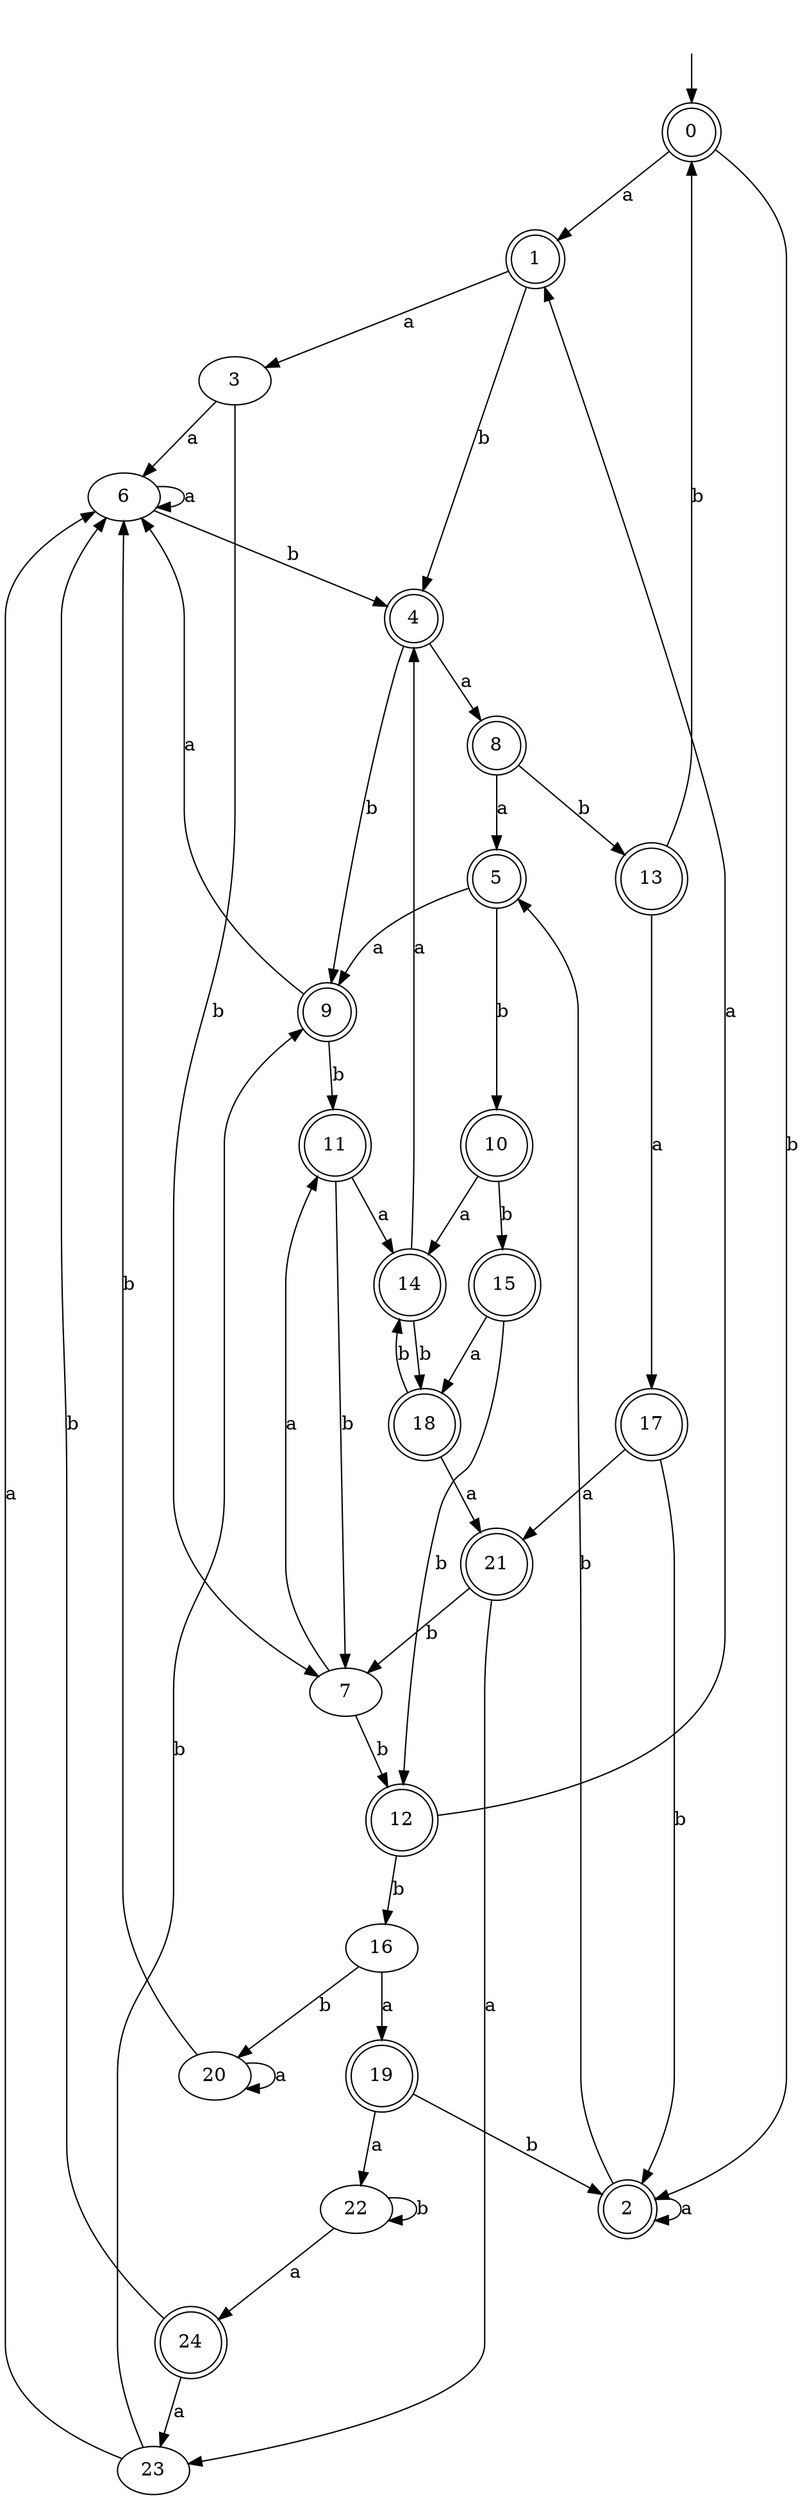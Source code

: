 digraph RandomDFA {
  __start0 [label="", shape=none];
  __start0 -> 0 [label=""];
  0 [shape=circle] [shape=doublecircle]
  0 -> 1 [label="a"]
  0 -> 2 [label="b"]
  1 [shape=doublecircle]
  1 -> 3 [label="a"]
  1 -> 4 [label="b"]
  2 [shape=doublecircle]
  2 -> 2 [label="a"]
  2 -> 5 [label="b"]
  3
  3 -> 6 [label="a"]
  3 -> 7 [label="b"]
  4 [shape=doublecircle]
  4 -> 8 [label="a"]
  4 -> 9 [label="b"]
  5 [shape=doublecircle]
  5 -> 9 [label="a"]
  5 -> 10 [label="b"]
  6
  6 -> 6 [label="a"]
  6 -> 4 [label="b"]
  7
  7 -> 11 [label="a"]
  7 -> 12 [label="b"]
  8 [shape=doublecircle]
  8 -> 5 [label="a"]
  8 -> 13 [label="b"]
  9 [shape=doublecircle]
  9 -> 6 [label="a"]
  9 -> 11 [label="b"]
  10 [shape=doublecircle]
  10 -> 14 [label="a"]
  10 -> 15 [label="b"]
  11 [shape=doublecircle]
  11 -> 14 [label="a"]
  11 -> 7 [label="b"]
  12 [shape=doublecircle]
  12 -> 1 [label="a"]
  12 -> 16 [label="b"]
  13 [shape=doublecircle]
  13 -> 17 [label="a"]
  13 -> 0 [label="b"]
  14 [shape=doublecircle]
  14 -> 4 [label="a"]
  14 -> 18 [label="b"]
  15 [shape=doublecircle]
  15 -> 18 [label="a"]
  15 -> 12 [label="b"]
  16
  16 -> 19 [label="a"]
  16 -> 20 [label="b"]
  17 [shape=doublecircle]
  17 -> 21 [label="a"]
  17 -> 2 [label="b"]
  18 [shape=doublecircle]
  18 -> 21 [label="a"]
  18 -> 14 [label="b"]
  19 [shape=doublecircle]
  19 -> 22 [label="a"]
  19 -> 2 [label="b"]
  20
  20 -> 20 [label="a"]
  20 -> 6 [label="b"]
  21 [shape=doublecircle]
  21 -> 23 [label="a"]
  21 -> 7 [label="b"]
  22
  22 -> 24 [label="a"]
  22 -> 22 [label="b"]
  23
  23 -> 6 [label="a"]
  23 -> 9 [label="b"]
  24 [shape=doublecircle]
  24 -> 23 [label="a"]
  24 -> 6 [label="b"]
}
